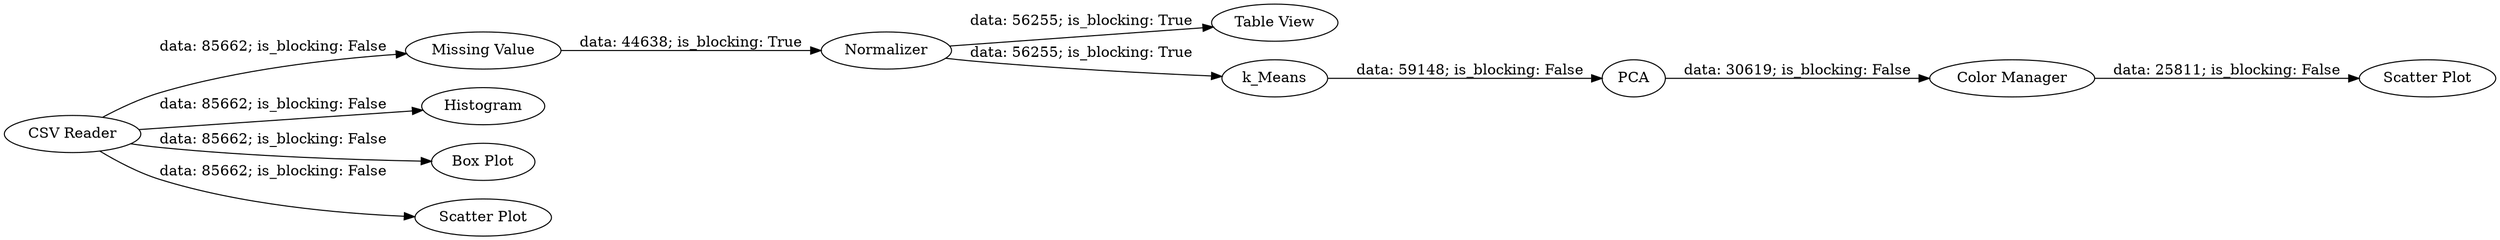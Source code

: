 digraph {
	"-2926080928941147118_9" [label=PCA]
	"-2926080928941147118_6" [label="Missing Value"]
	"-2926080928941147118_2" [label=Histogram]
	"-2926080928941147118_3" [label="Box Plot"]
	"-2926080928941147118_11" [label="Scatter Plot"]
	"-2926080928941147118_4" [label="Scatter Plot"]
	"-2926080928941147118_13" [label="CSV Reader"]
	"-2926080928941147118_5" [label=Normalizer]
	"-2926080928941147118_7" [label="Table View"]
	"-2926080928941147118_8" [label=k_Means]
	"-2926080928941147118_10" [label="Color Manager"]
	"-2926080928941147118_13" -> "-2926080928941147118_4" [label="data: 85662; is_blocking: False"]
	"-2926080928941147118_9" -> "-2926080928941147118_10" [label="data: 30619; is_blocking: False"]
	"-2926080928941147118_5" -> "-2926080928941147118_8" [label="data: 56255; is_blocking: True"]
	"-2926080928941147118_13" -> "-2926080928941147118_2" [label="data: 85662; is_blocking: False"]
	"-2926080928941147118_13" -> "-2926080928941147118_6" [label="data: 85662; is_blocking: False"]
	"-2926080928941147118_5" -> "-2926080928941147118_7" [label="data: 56255; is_blocking: True"]
	"-2926080928941147118_13" -> "-2926080928941147118_3" [label="data: 85662; is_blocking: False"]
	"-2926080928941147118_10" -> "-2926080928941147118_11" [label="data: 25811; is_blocking: False"]
	"-2926080928941147118_8" -> "-2926080928941147118_9" [label="data: 59148; is_blocking: False"]
	"-2926080928941147118_6" -> "-2926080928941147118_5" [label="data: 44638; is_blocking: True"]
	rankdir=LR
}
